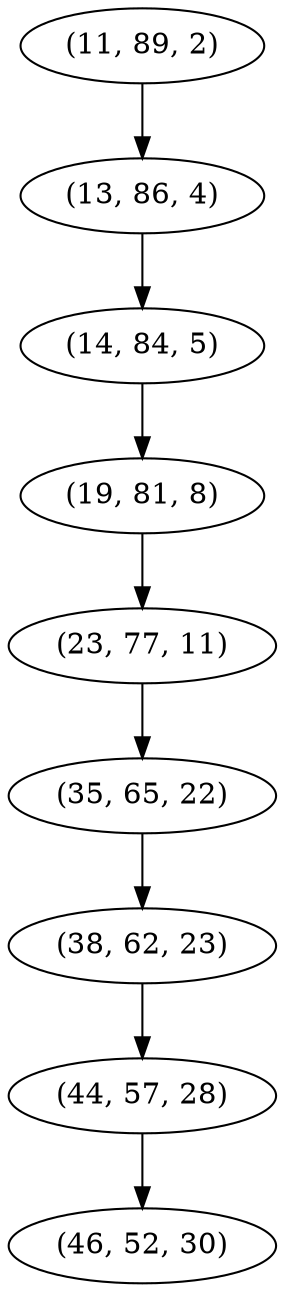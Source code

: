 digraph tree {
    "(11, 89, 2)";
    "(13, 86, 4)";
    "(14, 84, 5)";
    "(19, 81, 8)";
    "(23, 77, 11)";
    "(35, 65, 22)";
    "(38, 62, 23)";
    "(44, 57, 28)";
    "(46, 52, 30)";
    "(11, 89, 2)" -> "(13, 86, 4)";
    "(13, 86, 4)" -> "(14, 84, 5)";
    "(14, 84, 5)" -> "(19, 81, 8)";
    "(19, 81, 8)" -> "(23, 77, 11)";
    "(23, 77, 11)" -> "(35, 65, 22)";
    "(35, 65, 22)" -> "(38, 62, 23)";
    "(38, 62, 23)" -> "(44, 57, 28)";
    "(44, 57, 28)" -> "(46, 52, 30)";
}
